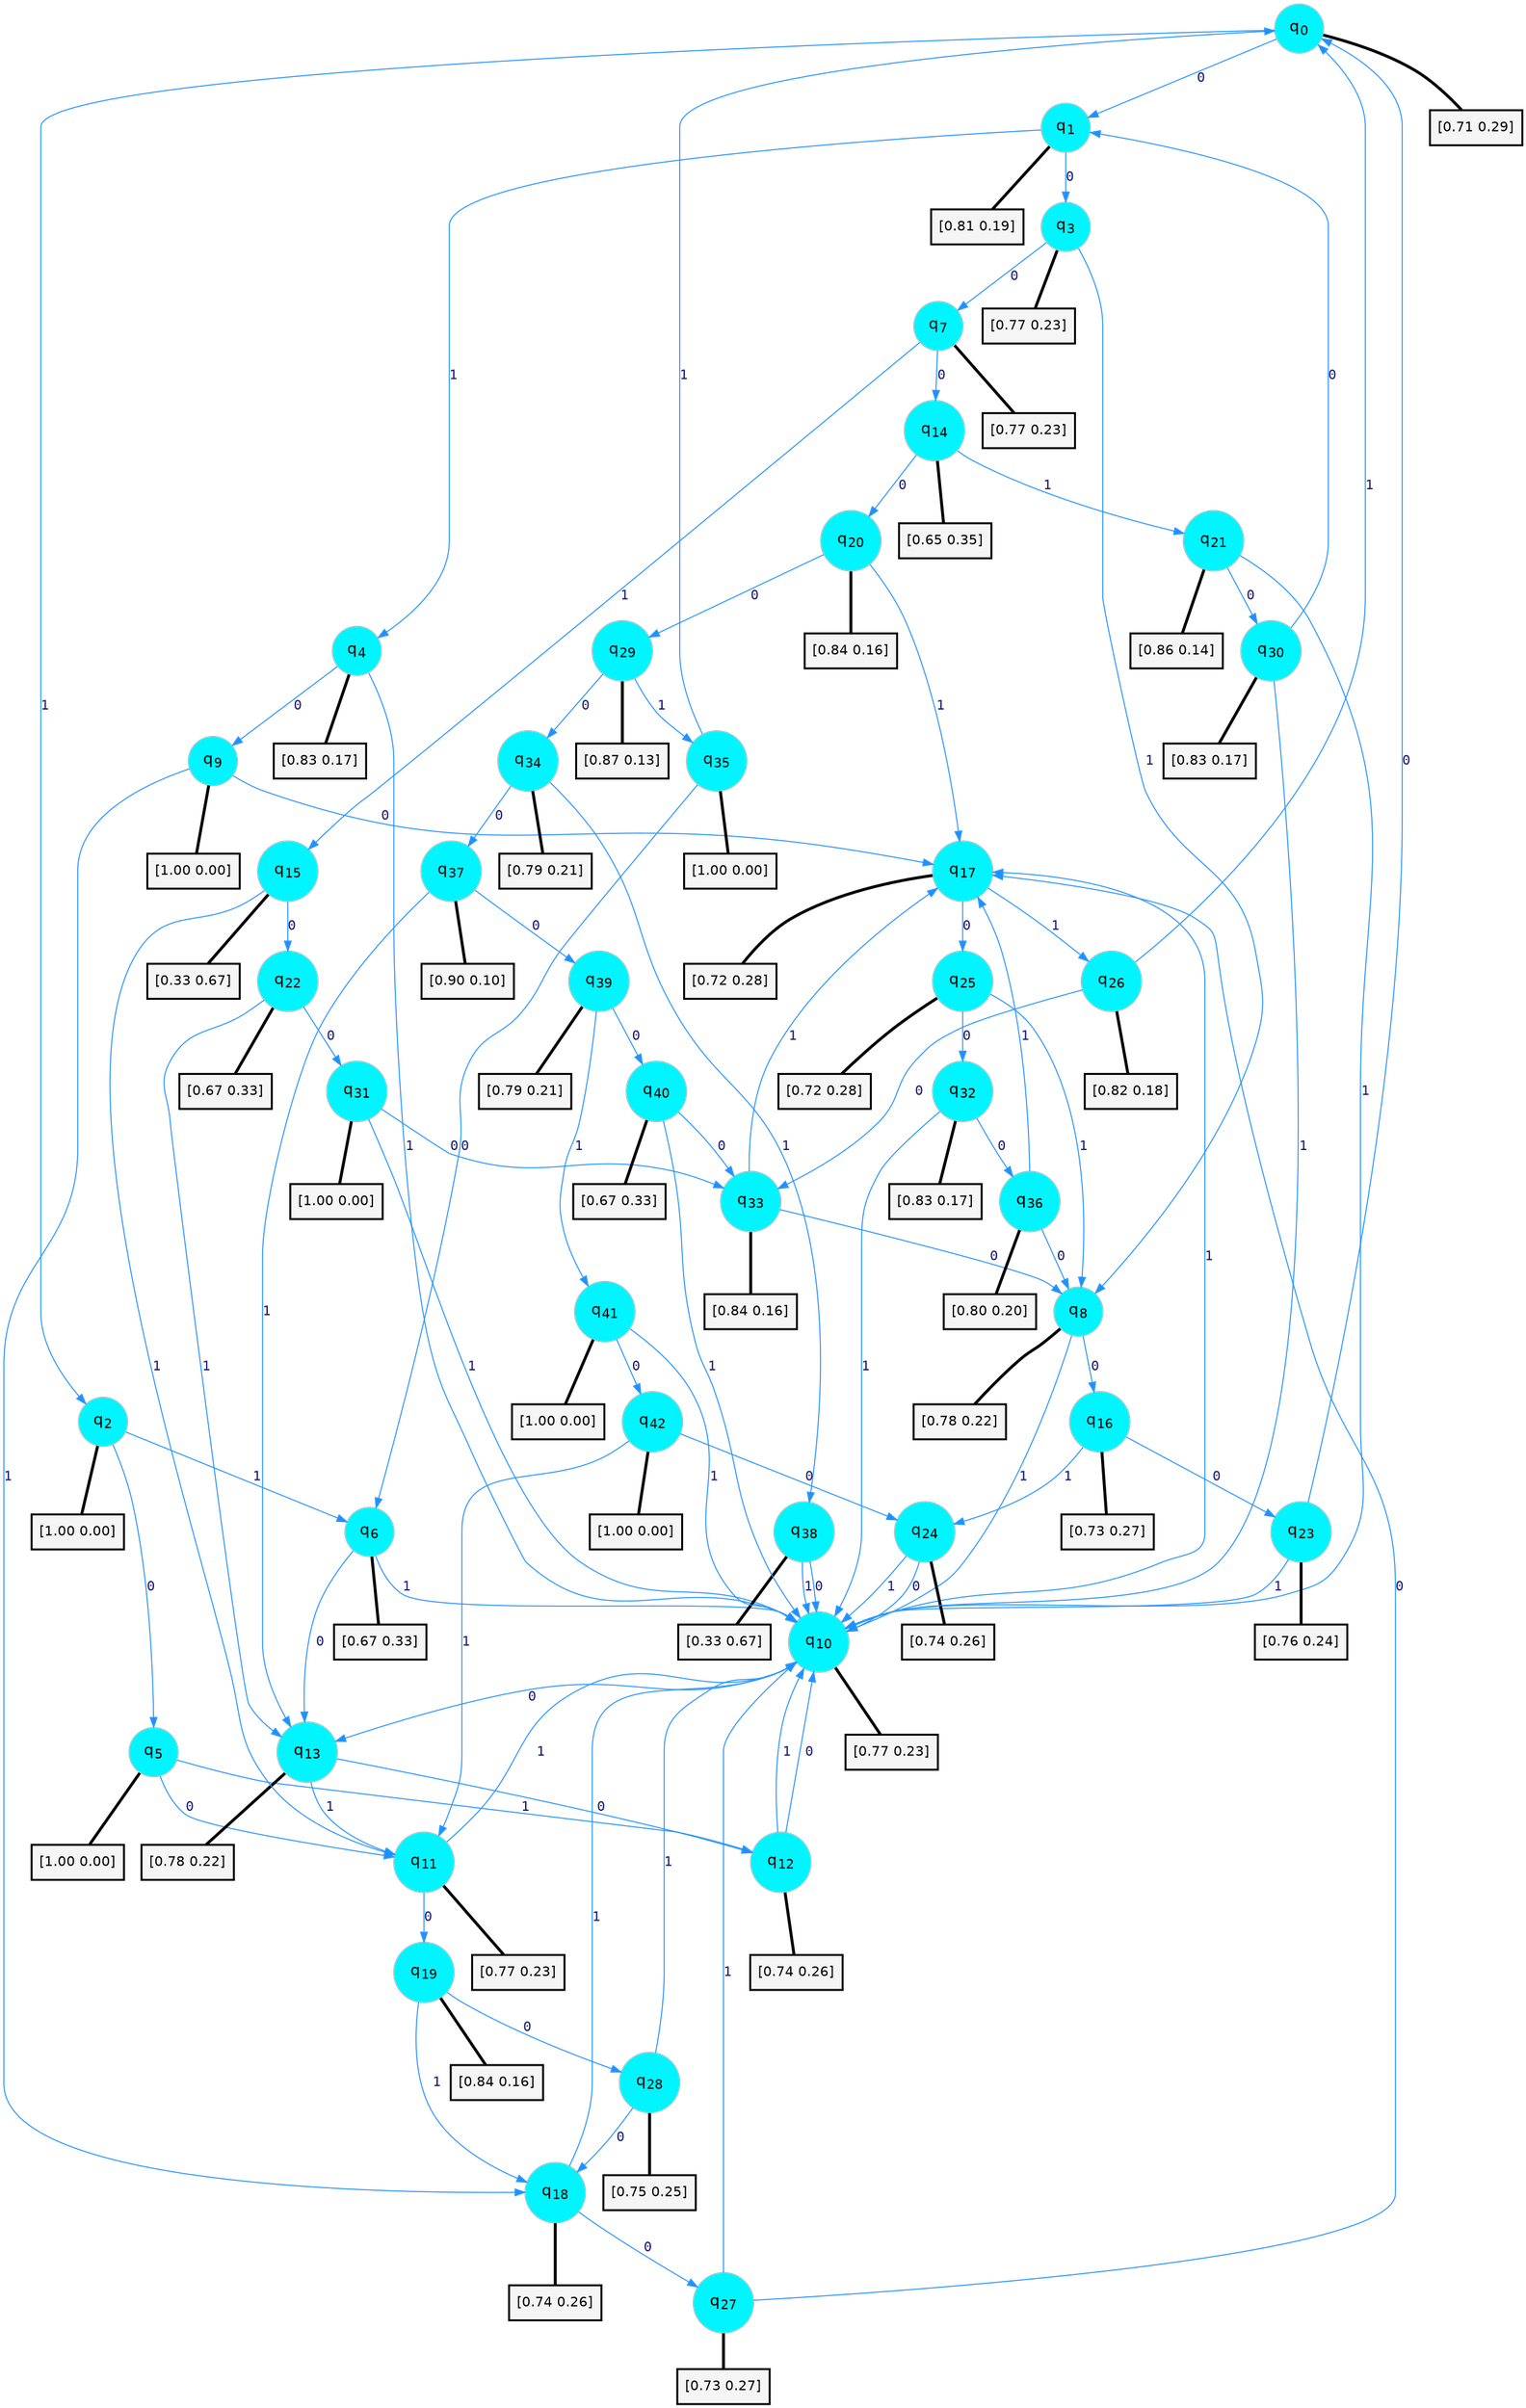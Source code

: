 digraph G {
graph [
bgcolor=transparent, dpi=300, rankdir=TD, size="40,25"];
node [
color=gray, fillcolor=turquoise1, fontcolor=black, fontname=Helvetica, fontsize=16, fontweight=bold, shape=circle, style=filled];
edge [
arrowsize=1, color=dodgerblue1, fontcolor=midnightblue, fontname=courier, fontweight=bold, penwidth=1, style=solid, weight=20];
0[label=<q<SUB>0</SUB>>];
1[label=<q<SUB>1</SUB>>];
2[label=<q<SUB>2</SUB>>];
3[label=<q<SUB>3</SUB>>];
4[label=<q<SUB>4</SUB>>];
5[label=<q<SUB>5</SUB>>];
6[label=<q<SUB>6</SUB>>];
7[label=<q<SUB>7</SUB>>];
8[label=<q<SUB>8</SUB>>];
9[label=<q<SUB>9</SUB>>];
10[label=<q<SUB>10</SUB>>];
11[label=<q<SUB>11</SUB>>];
12[label=<q<SUB>12</SUB>>];
13[label=<q<SUB>13</SUB>>];
14[label=<q<SUB>14</SUB>>];
15[label=<q<SUB>15</SUB>>];
16[label=<q<SUB>16</SUB>>];
17[label=<q<SUB>17</SUB>>];
18[label=<q<SUB>18</SUB>>];
19[label=<q<SUB>19</SUB>>];
20[label=<q<SUB>20</SUB>>];
21[label=<q<SUB>21</SUB>>];
22[label=<q<SUB>22</SUB>>];
23[label=<q<SUB>23</SUB>>];
24[label=<q<SUB>24</SUB>>];
25[label=<q<SUB>25</SUB>>];
26[label=<q<SUB>26</SUB>>];
27[label=<q<SUB>27</SUB>>];
28[label=<q<SUB>28</SUB>>];
29[label=<q<SUB>29</SUB>>];
30[label=<q<SUB>30</SUB>>];
31[label=<q<SUB>31</SUB>>];
32[label=<q<SUB>32</SUB>>];
33[label=<q<SUB>33</SUB>>];
34[label=<q<SUB>34</SUB>>];
35[label=<q<SUB>35</SUB>>];
36[label=<q<SUB>36</SUB>>];
37[label=<q<SUB>37</SUB>>];
38[label=<q<SUB>38</SUB>>];
39[label=<q<SUB>39</SUB>>];
40[label=<q<SUB>40</SUB>>];
41[label=<q<SUB>41</SUB>>];
42[label=<q<SUB>42</SUB>>];
43[label="[0.71 0.29]", shape=box,fontcolor=black, fontname=Helvetica, fontsize=14, penwidth=2, fillcolor=whitesmoke,color=black];
44[label="[0.81 0.19]", shape=box,fontcolor=black, fontname=Helvetica, fontsize=14, penwidth=2, fillcolor=whitesmoke,color=black];
45[label="[1.00 0.00]", shape=box,fontcolor=black, fontname=Helvetica, fontsize=14, penwidth=2, fillcolor=whitesmoke,color=black];
46[label="[0.77 0.23]", shape=box,fontcolor=black, fontname=Helvetica, fontsize=14, penwidth=2, fillcolor=whitesmoke,color=black];
47[label="[0.83 0.17]", shape=box,fontcolor=black, fontname=Helvetica, fontsize=14, penwidth=2, fillcolor=whitesmoke,color=black];
48[label="[1.00 0.00]", shape=box,fontcolor=black, fontname=Helvetica, fontsize=14, penwidth=2, fillcolor=whitesmoke,color=black];
49[label="[0.67 0.33]", shape=box,fontcolor=black, fontname=Helvetica, fontsize=14, penwidth=2, fillcolor=whitesmoke,color=black];
50[label="[0.77 0.23]", shape=box,fontcolor=black, fontname=Helvetica, fontsize=14, penwidth=2, fillcolor=whitesmoke,color=black];
51[label="[0.78 0.22]", shape=box,fontcolor=black, fontname=Helvetica, fontsize=14, penwidth=2, fillcolor=whitesmoke,color=black];
52[label="[1.00 0.00]", shape=box,fontcolor=black, fontname=Helvetica, fontsize=14, penwidth=2, fillcolor=whitesmoke,color=black];
53[label="[0.77 0.23]", shape=box,fontcolor=black, fontname=Helvetica, fontsize=14, penwidth=2, fillcolor=whitesmoke,color=black];
54[label="[0.77 0.23]", shape=box,fontcolor=black, fontname=Helvetica, fontsize=14, penwidth=2, fillcolor=whitesmoke,color=black];
55[label="[0.74 0.26]", shape=box,fontcolor=black, fontname=Helvetica, fontsize=14, penwidth=2, fillcolor=whitesmoke,color=black];
56[label="[0.78 0.22]", shape=box,fontcolor=black, fontname=Helvetica, fontsize=14, penwidth=2, fillcolor=whitesmoke,color=black];
57[label="[0.65 0.35]", shape=box,fontcolor=black, fontname=Helvetica, fontsize=14, penwidth=2, fillcolor=whitesmoke,color=black];
58[label="[0.33 0.67]", shape=box,fontcolor=black, fontname=Helvetica, fontsize=14, penwidth=2, fillcolor=whitesmoke,color=black];
59[label="[0.73 0.27]", shape=box,fontcolor=black, fontname=Helvetica, fontsize=14, penwidth=2, fillcolor=whitesmoke,color=black];
60[label="[0.72 0.28]", shape=box,fontcolor=black, fontname=Helvetica, fontsize=14, penwidth=2, fillcolor=whitesmoke,color=black];
61[label="[0.74 0.26]", shape=box,fontcolor=black, fontname=Helvetica, fontsize=14, penwidth=2, fillcolor=whitesmoke,color=black];
62[label="[0.84 0.16]", shape=box,fontcolor=black, fontname=Helvetica, fontsize=14, penwidth=2, fillcolor=whitesmoke,color=black];
63[label="[0.84 0.16]", shape=box,fontcolor=black, fontname=Helvetica, fontsize=14, penwidth=2, fillcolor=whitesmoke,color=black];
64[label="[0.86 0.14]", shape=box,fontcolor=black, fontname=Helvetica, fontsize=14, penwidth=2, fillcolor=whitesmoke,color=black];
65[label="[0.67 0.33]", shape=box,fontcolor=black, fontname=Helvetica, fontsize=14, penwidth=2, fillcolor=whitesmoke,color=black];
66[label="[0.76 0.24]", shape=box,fontcolor=black, fontname=Helvetica, fontsize=14, penwidth=2, fillcolor=whitesmoke,color=black];
67[label="[0.74 0.26]", shape=box,fontcolor=black, fontname=Helvetica, fontsize=14, penwidth=2, fillcolor=whitesmoke,color=black];
68[label="[0.72 0.28]", shape=box,fontcolor=black, fontname=Helvetica, fontsize=14, penwidth=2, fillcolor=whitesmoke,color=black];
69[label="[0.82 0.18]", shape=box,fontcolor=black, fontname=Helvetica, fontsize=14, penwidth=2, fillcolor=whitesmoke,color=black];
70[label="[0.73 0.27]", shape=box,fontcolor=black, fontname=Helvetica, fontsize=14, penwidth=2, fillcolor=whitesmoke,color=black];
71[label="[0.75 0.25]", shape=box,fontcolor=black, fontname=Helvetica, fontsize=14, penwidth=2, fillcolor=whitesmoke,color=black];
72[label="[0.87 0.13]", shape=box,fontcolor=black, fontname=Helvetica, fontsize=14, penwidth=2, fillcolor=whitesmoke,color=black];
73[label="[0.83 0.17]", shape=box,fontcolor=black, fontname=Helvetica, fontsize=14, penwidth=2, fillcolor=whitesmoke,color=black];
74[label="[1.00 0.00]", shape=box,fontcolor=black, fontname=Helvetica, fontsize=14, penwidth=2, fillcolor=whitesmoke,color=black];
75[label="[0.83 0.17]", shape=box,fontcolor=black, fontname=Helvetica, fontsize=14, penwidth=2, fillcolor=whitesmoke,color=black];
76[label="[0.84 0.16]", shape=box,fontcolor=black, fontname=Helvetica, fontsize=14, penwidth=2, fillcolor=whitesmoke,color=black];
77[label="[0.79 0.21]", shape=box,fontcolor=black, fontname=Helvetica, fontsize=14, penwidth=2, fillcolor=whitesmoke,color=black];
78[label="[1.00 0.00]", shape=box,fontcolor=black, fontname=Helvetica, fontsize=14, penwidth=2, fillcolor=whitesmoke,color=black];
79[label="[0.80 0.20]", shape=box,fontcolor=black, fontname=Helvetica, fontsize=14, penwidth=2, fillcolor=whitesmoke,color=black];
80[label="[0.90 0.10]", shape=box,fontcolor=black, fontname=Helvetica, fontsize=14, penwidth=2, fillcolor=whitesmoke,color=black];
81[label="[0.33 0.67]", shape=box,fontcolor=black, fontname=Helvetica, fontsize=14, penwidth=2, fillcolor=whitesmoke,color=black];
82[label="[0.79 0.21]", shape=box,fontcolor=black, fontname=Helvetica, fontsize=14, penwidth=2, fillcolor=whitesmoke,color=black];
83[label="[0.67 0.33]", shape=box,fontcolor=black, fontname=Helvetica, fontsize=14, penwidth=2, fillcolor=whitesmoke,color=black];
84[label="[1.00 0.00]", shape=box,fontcolor=black, fontname=Helvetica, fontsize=14, penwidth=2, fillcolor=whitesmoke,color=black];
85[label="[1.00 0.00]", shape=box,fontcolor=black, fontname=Helvetica, fontsize=14, penwidth=2, fillcolor=whitesmoke,color=black];
0->1 [label=0];
0->2 [label=1];
0->43 [arrowhead=none, penwidth=3,color=black];
1->3 [label=0];
1->4 [label=1];
1->44 [arrowhead=none, penwidth=3,color=black];
2->5 [label=0];
2->6 [label=1];
2->45 [arrowhead=none, penwidth=3,color=black];
3->7 [label=0];
3->8 [label=1];
3->46 [arrowhead=none, penwidth=3,color=black];
4->9 [label=0];
4->10 [label=1];
4->47 [arrowhead=none, penwidth=3,color=black];
5->11 [label=0];
5->12 [label=1];
5->48 [arrowhead=none, penwidth=3,color=black];
6->13 [label=0];
6->10 [label=1];
6->49 [arrowhead=none, penwidth=3,color=black];
7->14 [label=0];
7->15 [label=1];
7->50 [arrowhead=none, penwidth=3,color=black];
8->16 [label=0];
8->10 [label=1];
8->51 [arrowhead=none, penwidth=3,color=black];
9->17 [label=0];
9->18 [label=1];
9->52 [arrowhead=none, penwidth=3,color=black];
10->13 [label=0];
10->17 [label=1];
10->53 [arrowhead=none, penwidth=3,color=black];
11->19 [label=0];
11->10 [label=1];
11->54 [arrowhead=none, penwidth=3,color=black];
12->10 [label=0];
12->10 [label=1];
12->55 [arrowhead=none, penwidth=3,color=black];
13->12 [label=0];
13->11 [label=1];
13->56 [arrowhead=none, penwidth=3,color=black];
14->20 [label=0];
14->21 [label=1];
14->57 [arrowhead=none, penwidth=3,color=black];
15->22 [label=0];
15->11 [label=1];
15->58 [arrowhead=none, penwidth=3,color=black];
16->23 [label=0];
16->24 [label=1];
16->59 [arrowhead=none, penwidth=3,color=black];
17->25 [label=0];
17->26 [label=1];
17->60 [arrowhead=none, penwidth=3,color=black];
18->27 [label=0];
18->10 [label=1];
18->61 [arrowhead=none, penwidth=3,color=black];
19->28 [label=0];
19->18 [label=1];
19->62 [arrowhead=none, penwidth=3,color=black];
20->29 [label=0];
20->17 [label=1];
20->63 [arrowhead=none, penwidth=3,color=black];
21->30 [label=0];
21->10 [label=1];
21->64 [arrowhead=none, penwidth=3,color=black];
22->31 [label=0];
22->13 [label=1];
22->65 [arrowhead=none, penwidth=3,color=black];
23->0 [label=0];
23->10 [label=1];
23->66 [arrowhead=none, penwidth=3,color=black];
24->10 [label=0];
24->10 [label=1];
24->67 [arrowhead=none, penwidth=3,color=black];
25->32 [label=0];
25->8 [label=1];
25->68 [arrowhead=none, penwidth=3,color=black];
26->33 [label=0];
26->0 [label=1];
26->69 [arrowhead=none, penwidth=3,color=black];
27->17 [label=0];
27->10 [label=1];
27->70 [arrowhead=none, penwidth=3,color=black];
28->18 [label=0];
28->10 [label=1];
28->71 [arrowhead=none, penwidth=3,color=black];
29->34 [label=0];
29->35 [label=1];
29->72 [arrowhead=none, penwidth=3,color=black];
30->1 [label=0];
30->10 [label=1];
30->73 [arrowhead=none, penwidth=3,color=black];
31->33 [label=0];
31->10 [label=1];
31->74 [arrowhead=none, penwidth=3,color=black];
32->36 [label=0];
32->10 [label=1];
32->75 [arrowhead=none, penwidth=3,color=black];
33->8 [label=0];
33->17 [label=1];
33->76 [arrowhead=none, penwidth=3,color=black];
34->37 [label=0];
34->38 [label=1];
34->77 [arrowhead=none, penwidth=3,color=black];
35->6 [label=0];
35->0 [label=1];
35->78 [arrowhead=none, penwidth=3,color=black];
36->8 [label=0];
36->17 [label=1];
36->79 [arrowhead=none, penwidth=3,color=black];
37->39 [label=0];
37->13 [label=1];
37->80 [arrowhead=none, penwidth=3,color=black];
38->10 [label=0];
38->10 [label=1];
38->81 [arrowhead=none, penwidth=3,color=black];
39->40 [label=0];
39->41 [label=1];
39->82 [arrowhead=none, penwidth=3,color=black];
40->33 [label=0];
40->10 [label=1];
40->83 [arrowhead=none, penwidth=3,color=black];
41->42 [label=0];
41->10 [label=1];
41->84 [arrowhead=none, penwidth=3,color=black];
42->24 [label=0];
42->11 [label=1];
42->85 [arrowhead=none, penwidth=3,color=black];
}
